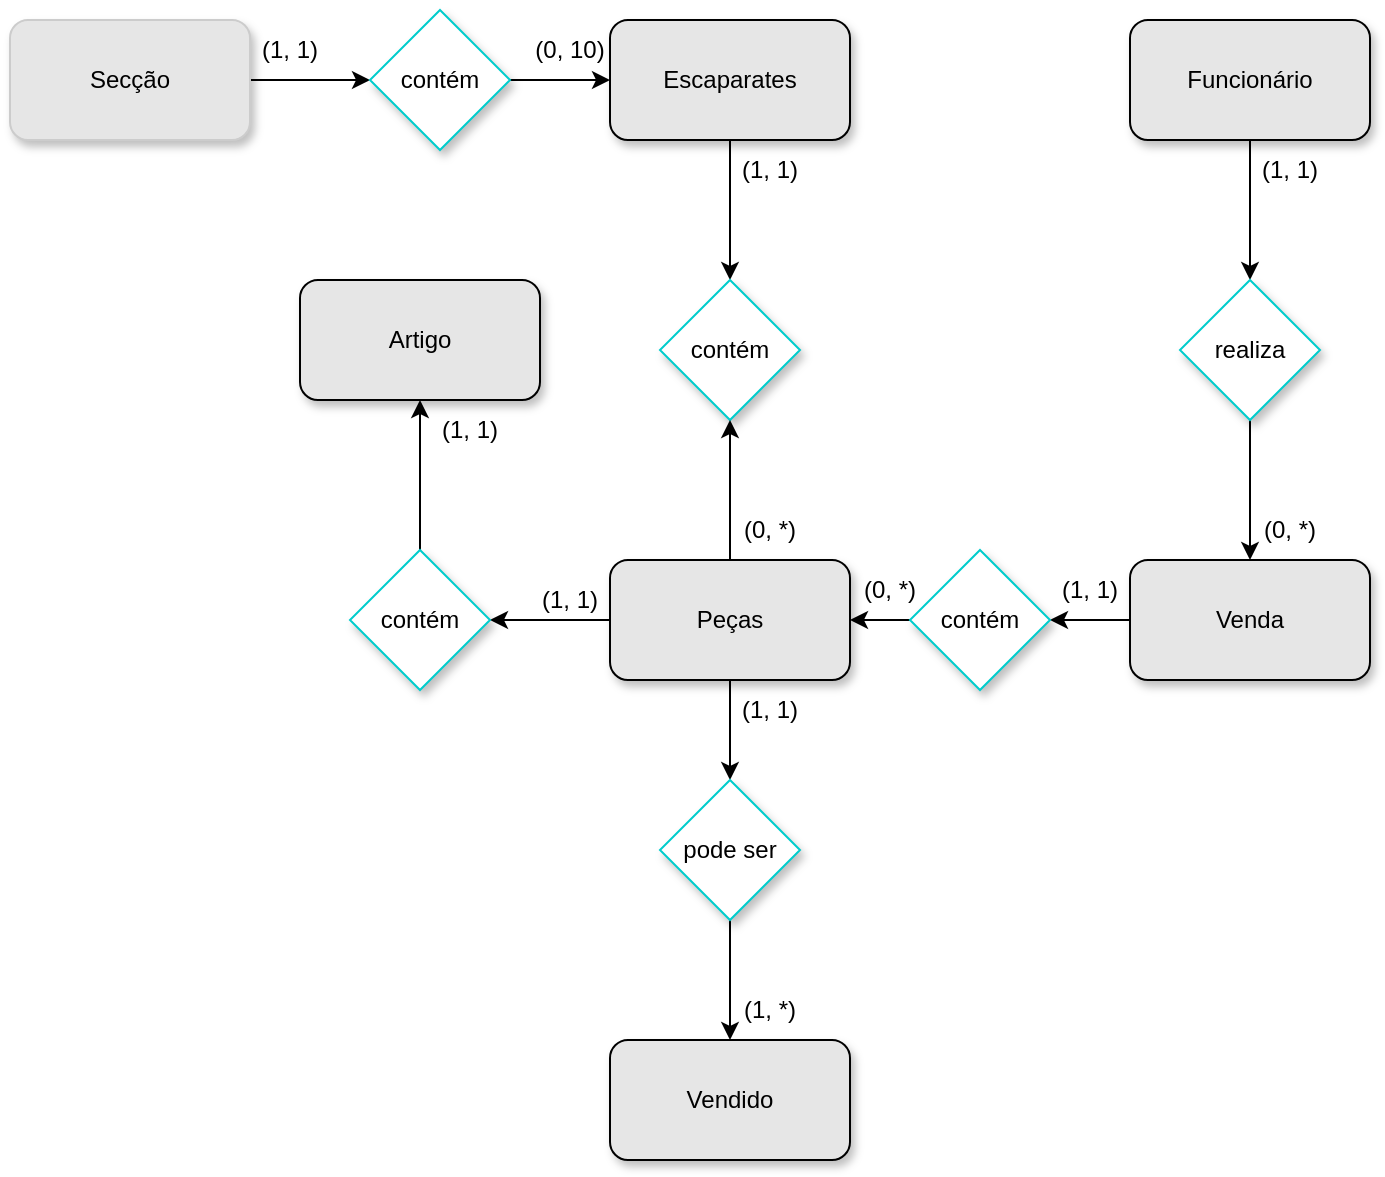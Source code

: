 <mxfile version="21.3.5" type="github">
  <diagram name="Página-1" id="4OG7HD47j7kiAL7MGZzp">
    <mxGraphModel dx="1226" dy="558" grid="1" gridSize="10" guides="1" tooltips="1" connect="1" arrows="1" fold="1" page="1" pageScale="1" pageWidth="827" pageHeight="1169" math="0" shadow="0">
      <root>
        <mxCell id="0" />
        <mxCell id="1" parent="0" />
        <mxCell id="xBlcY8V8KOlQeb-fnzTY-8" value="" style="edgeStyle=orthogonalEdgeStyle;rounded=0;orthogonalLoop=1;jettySize=auto;html=1;" edge="1" parent="1" source="xBlcY8V8KOlQeb-fnzTY-1" target="xBlcY8V8KOlQeb-fnzTY-3">
          <mxGeometry relative="1" as="geometry" />
        </mxCell>
        <mxCell id="xBlcY8V8KOlQeb-fnzTY-1" value="Secção" style="rounded=1;whiteSpace=wrap;html=1;shadow=1;strokeColor=#CCCCCC;fillColor=#E6E6E6;" vertex="1" parent="1">
          <mxGeometry x="120" y="150" width="120" height="60" as="geometry" />
        </mxCell>
        <mxCell id="xBlcY8V8KOlQeb-fnzTY-15" value="" style="edgeStyle=orthogonalEdgeStyle;rounded=0;orthogonalLoop=1;jettySize=auto;html=1;" edge="1" parent="1" source="xBlcY8V8KOlQeb-fnzTY-2" target="xBlcY8V8KOlQeb-fnzTY-14">
          <mxGeometry relative="1" as="geometry" />
        </mxCell>
        <mxCell id="xBlcY8V8KOlQeb-fnzTY-2" value="Escaparates" style="rounded=1;whiteSpace=wrap;html=1;shadow=1;fillColor=#E6E6E6;" vertex="1" parent="1">
          <mxGeometry x="420" y="150" width="120" height="60" as="geometry" />
        </mxCell>
        <mxCell id="xBlcY8V8KOlQeb-fnzTY-9" value="" style="edgeStyle=orthogonalEdgeStyle;rounded=0;orthogonalLoop=1;jettySize=auto;html=1;" edge="1" parent="1" source="xBlcY8V8KOlQeb-fnzTY-3" target="xBlcY8V8KOlQeb-fnzTY-2">
          <mxGeometry relative="1" as="geometry" />
        </mxCell>
        <mxCell id="xBlcY8V8KOlQeb-fnzTY-3" value="contém" style="rhombus;whiteSpace=wrap;html=1;strokeColor=#00CCCC;shadow=1;" vertex="1" parent="1">
          <mxGeometry x="300" y="145" width="70" height="70" as="geometry" />
        </mxCell>
        <mxCell id="xBlcY8V8KOlQeb-fnzTY-10" value="(1, 1)" style="text;html=1;strokeColor=none;fillColor=none;align=center;verticalAlign=middle;whiteSpace=wrap;rounded=0;" vertex="1" parent="1">
          <mxGeometry x="230" y="150" width="60" height="30" as="geometry" />
        </mxCell>
        <mxCell id="xBlcY8V8KOlQeb-fnzTY-13" value="(0, 10)" style="text;html=1;strokeColor=none;fillColor=none;align=center;verticalAlign=middle;whiteSpace=wrap;rounded=0;" vertex="1" parent="1">
          <mxGeometry x="370" y="150" width="60" height="30" as="geometry" />
        </mxCell>
        <mxCell id="xBlcY8V8KOlQeb-fnzTY-14" value="contém" style="rhombus;whiteSpace=wrap;html=1;strokeColor=#00CCCC;shadow=1;" vertex="1" parent="1">
          <mxGeometry x="445" y="280" width="70" height="70" as="geometry" />
        </mxCell>
        <mxCell id="xBlcY8V8KOlQeb-fnzTY-17" value="" style="edgeStyle=orthogonalEdgeStyle;rounded=0;orthogonalLoop=1;jettySize=auto;html=1;" edge="1" parent="1" source="xBlcY8V8KOlQeb-fnzTY-16" target="xBlcY8V8KOlQeb-fnzTY-14">
          <mxGeometry relative="1" as="geometry" />
        </mxCell>
        <mxCell id="xBlcY8V8KOlQeb-fnzTY-39" value="" style="edgeStyle=orthogonalEdgeStyle;rounded=0;orthogonalLoop=1;jettySize=auto;html=1;" edge="1" parent="1" source="xBlcY8V8KOlQeb-fnzTY-16" target="xBlcY8V8KOlQeb-fnzTY-38">
          <mxGeometry relative="1" as="geometry" />
        </mxCell>
        <mxCell id="xBlcY8V8KOlQeb-fnzTY-62" value="" style="edgeStyle=orthogonalEdgeStyle;rounded=0;orthogonalLoop=1;jettySize=auto;html=1;" edge="1" parent="1" source="xBlcY8V8KOlQeb-fnzTY-16" target="xBlcY8V8KOlQeb-fnzTY-61">
          <mxGeometry relative="1" as="geometry" />
        </mxCell>
        <mxCell id="xBlcY8V8KOlQeb-fnzTY-16" value="Peças" style="rounded=1;whiteSpace=wrap;html=1;shadow=1;fillColor=#E6E6E6;" vertex="1" parent="1">
          <mxGeometry x="420" y="420" width="120" height="60" as="geometry" />
        </mxCell>
        <mxCell id="xBlcY8V8KOlQeb-fnzTY-31" value="" style="edgeStyle=orthogonalEdgeStyle;rounded=0;orthogonalLoop=1;jettySize=auto;html=1;" edge="1" parent="1" source="xBlcY8V8KOlQeb-fnzTY-28" target="xBlcY8V8KOlQeb-fnzTY-29">
          <mxGeometry relative="1" as="geometry" />
        </mxCell>
        <mxCell id="xBlcY8V8KOlQeb-fnzTY-28" value="Funcionário" style="rounded=1;whiteSpace=wrap;html=1;shadow=1;fillColor=#E6E6E6;" vertex="1" parent="1">
          <mxGeometry x="680" y="150" width="120" height="60" as="geometry" />
        </mxCell>
        <mxCell id="xBlcY8V8KOlQeb-fnzTY-32" value="" style="edgeStyle=orthogonalEdgeStyle;rounded=0;orthogonalLoop=1;jettySize=auto;html=1;" edge="1" parent="1" source="xBlcY8V8KOlQeb-fnzTY-29" target="xBlcY8V8KOlQeb-fnzTY-30">
          <mxGeometry relative="1" as="geometry" />
        </mxCell>
        <mxCell id="xBlcY8V8KOlQeb-fnzTY-29" value="realiza" style="rhombus;whiteSpace=wrap;html=1;strokeColor=#00CCCC;shadow=1;" vertex="1" parent="1">
          <mxGeometry x="705" y="280" width="70" height="70" as="geometry" />
        </mxCell>
        <mxCell id="xBlcY8V8KOlQeb-fnzTY-51" value="" style="edgeStyle=orthogonalEdgeStyle;rounded=0;orthogonalLoop=1;jettySize=auto;html=1;" edge="1" parent="1" source="xBlcY8V8KOlQeb-fnzTY-30" target="xBlcY8V8KOlQeb-fnzTY-34">
          <mxGeometry relative="1" as="geometry" />
        </mxCell>
        <mxCell id="xBlcY8V8KOlQeb-fnzTY-30" value="Venda" style="rounded=1;whiteSpace=wrap;html=1;shadow=1;fillColor=#E6E6E6;" vertex="1" parent="1">
          <mxGeometry x="680" y="420" width="120" height="60" as="geometry" />
        </mxCell>
        <mxCell id="xBlcY8V8KOlQeb-fnzTY-53" style="edgeStyle=orthogonalEdgeStyle;rounded=0;orthogonalLoop=1;jettySize=auto;html=1;entryX=1;entryY=0.5;entryDx=0;entryDy=0;" edge="1" parent="1" source="xBlcY8V8KOlQeb-fnzTY-34" target="xBlcY8V8KOlQeb-fnzTY-16">
          <mxGeometry relative="1" as="geometry" />
        </mxCell>
        <mxCell id="xBlcY8V8KOlQeb-fnzTY-34" value="contém" style="rhombus;whiteSpace=wrap;html=1;strokeColor=#00CCCC;shadow=1;" vertex="1" parent="1">
          <mxGeometry x="570" y="415" width="70" height="70" as="geometry" />
        </mxCell>
        <mxCell id="xBlcY8V8KOlQeb-fnzTY-43" value="" style="edgeStyle=orthogonalEdgeStyle;rounded=0;orthogonalLoop=1;jettySize=auto;html=1;" edge="1" parent="1" source="xBlcY8V8KOlQeb-fnzTY-38" target="xBlcY8V8KOlQeb-fnzTY-41">
          <mxGeometry relative="1" as="geometry" />
        </mxCell>
        <mxCell id="xBlcY8V8KOlQeb-fnzTY-38" value="contém" style="rhombus;whiteSpace=wrap;html=1;strokeColor=#00CCCC;shadow=1;" vertex="1" parent="1">
          <mxGeometry x="290" y="415" width="70" height="70" as="geometry" />
        </mxCell>
        <mxCell id="xBlcY8V8KOlQeb-fnzTY-41" value="Artigo" style="rounded=1;whiteSpace=wrap;html=1;shadow=1;fillColor=#E6E6E6;" vertex="1" parent="1">
          <mxGeometry x="265" y="280" width="120" height="60" as="geometry" />
        </mxCell>
        <mxCell id="xBlcY8V8KOlQeb-fnzTY-46" value="(1, 1)" style="text;html=1;strokeColor=none;fillColor=none;align=center;verticalAlign=middle;whiteSpace=wrap;rounded=0;" vertex="1" parent="1">
          <mxGeometry x="470" y="210" width="60" height="30" as="geometry" />
        </mxCell>
        <mxCell id="xBlcY8V8KOlQeb-fnzTY-47" value="(0, *)" style="text;html=1;strokeColor=none;fillColor=none;align=center;verticalAlign=middle;whiteSpace=wrap;rounded=0;" vertex="1" parent="1">
          <mxGeometry x="470" y="390" width="60" height="30" as="geometry" />
        </mxCell>
        <mxCell id="xBlcY8V8KOlQeb-fnzTY-48" value="(1, 1)" style="text;html=1;strokeColor=none;fillColor=none;align=center;verticalAlign=middle;whiteSpace=wrap;rounded=0;" vertex="1" parent="1">
          <mxGeometry x="730" y="210" width="60" height="30" as="geometry" />
        </mxCell>
        <mxCell id="xBlcY8V8KOlQeb-fnzTY-49" value="(0, *)" style="text;html=1;strokeColor=none;fillColor=none;align=center;verticalAlign=middle;whiteSpace=wrap;rounded=0;" vertex="1" parent="1">
          <mxGeometry x="730" y="390" width="60" height="30" as="geometry" />
        </mxCell>
        <mxCell id="xBlcY8V8KOlQeb-fnzTY-50" value="(1, 1)" style="text;html=1;strokeColor=none;fillColor=none;align=center;verticalAlign=middle;whiteSpace=wrap;rounded=0;" vertex="1" parent="1">
          <mxGeometry x="640" y="425" width="40" height="20" as="geometry" />
        </mxCell>
        <mxCell id="xBlcY8V8KOlQeb-fnzTY-54" value="(0, *)" style="text;html=1;strokeColor=none;fillColor=none;align=center;verticalAlign=middle;whiteSpace=wrap;rounded=0;" vertex="1" parent="1">
          <mxGeometry x="530" y="420" width="60" height="30" as="geometry" />
        </mxCell>
        <mxCell id="xBlcY8V8KOlQeb-fnzTY-57" value="(1, 1)" style="text;html=1;strokeColor=none;fillColor=none;align=center;verticalAlign=middle;whiteSpace=wrap;rounded=0;" vertex="1" parent="1">
          <mxGeometry x="370" y="425" width="60" height="30" as="geometry" />
        </mxCell>
        <mxCell id="xBlcY8V8KOlQeb-fnzTY-58" value="(1, 1)" style="text;html=1;strokeColor=none;fillColor=none;align=center;verticalAlign=middle;whiteSpace=wrap;rounded=0;" vertex="1" parent="1">
          <mxGeometry x="320" y="340" width="60" height="30" as="geometry" />
        </mxCell>
        <mxCell id="xBlcY8V8KOlQeb-fnzTY-64" value="" style="edgeStyle=orthogonalEdgeStyle;rounded=0;orthogonalLoop=1;jettySize=auto;html=1;" edge="1" parent="1" source="xBlcY8V8KOlQeb-fnzTY-61" target="xBlcY8V8KOlQeb-fnzTY-63">
          <mxGeometry relative="1" as="geometry" />
        </mxCell>
        <mxCell id="xBlcY8V8KOlQeb-fnzTY-61" value="pode ser" style="rhombus;whiteSpace=wrap;html=1;strokeColor=#00CCCC;shadow=1;" vertex="1" parent="1">
          <mxGeometry x="445" y="530" width="70" height="70" as="geometry" />
        </mxCell>
        <mxCell id="xBlcY8V8KOlQeb-fnzTY-63" value="Vendido" style="rounded=1;whiteSpace=wrap;html=1;shadow=1;fillColor=#E6E6E6;" vertex="1" parent="1">
          <mxGeometry x="420" y="660" width="120" height="60" as="geometry" />
        </mxCell>
        <mxCell id="xBlcY8V8KOlQeb-fnzTY-65" value="(1, 1)" style="text;html=1;strokeColor=none;fillColor=none;align=center;verticalAlign=middle;whiteSpace=wrap;rounded=0;" vertex="1" parent="1">
          <mxGeometry x="470" y="480" width="60" height="30" as="geometry" />
        </mxCell>
        <mxCell id="xBlcY8V8KOlQeb-fnzTY-66" value="(1, *)" style="text;html=1;strokeColor=none;fillColor=none;align=center;verticalAlign=middle;whiteSpace=wrap;rounded=0;" vertex="1" parent="1">
          <mxGeometry x="470" y="630" width="60" height="30" as="geometry" />
        </mxCell>
      </root>
    </mxGraphModel>
  </diagram>
</mxfile>
